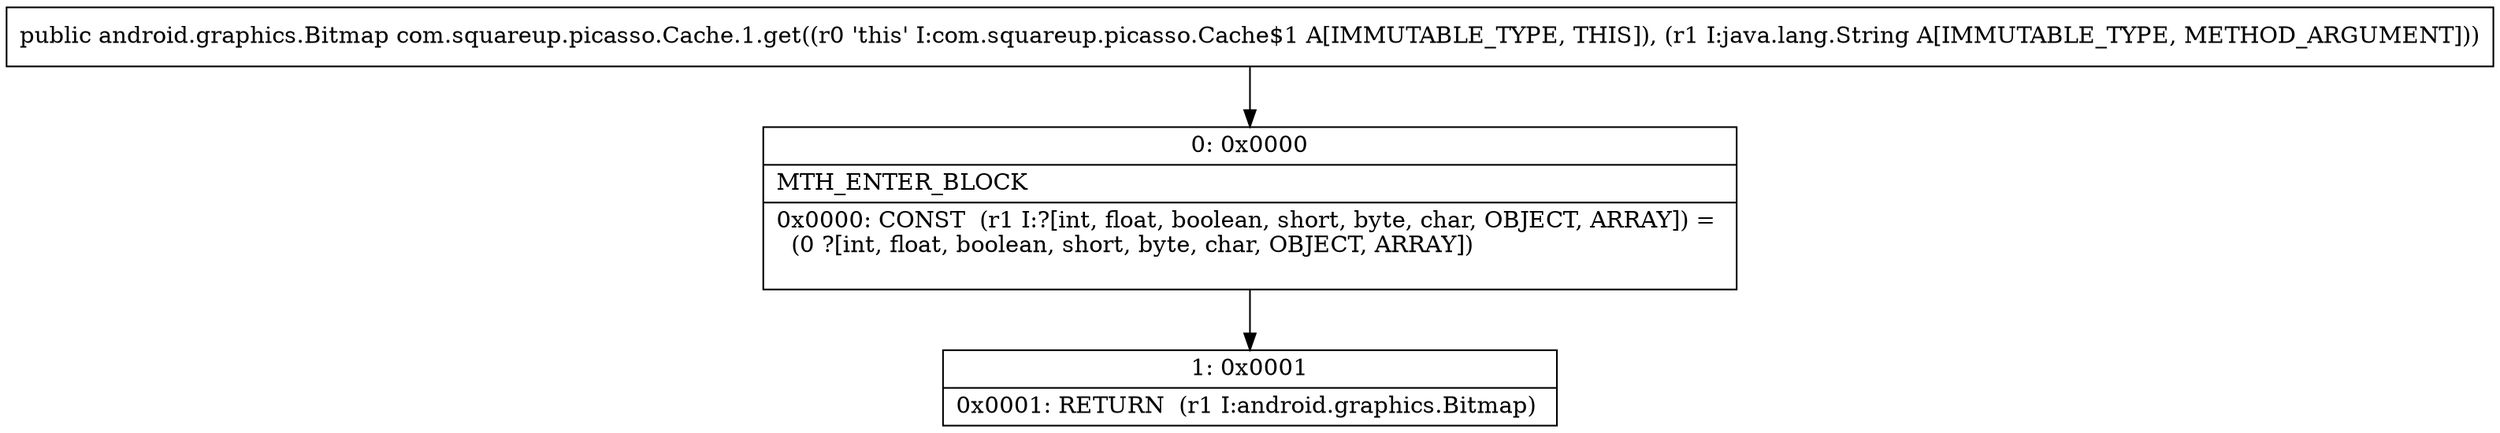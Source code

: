 digraph "CFG forcom.squareup.picasso.Cache.1.get(Ljava\/lang\/String;)Landroid\/graphics\/Bitmap;" {
Node_0 [shape=record,label="{0\:\ 0x0000|MTH_ENTER_BLOCK\l|0x0000: CONST  (r1 I:?[int, float, boolean, short, byte, char, OBJECT, ARRAY]) = \l  (0 ?[int, float, boolean, short, byte, char, OBJECT, ARRAY])\l \l}"];
Node_1 [shape=record,label="{1\:\ 0x0001|0x0001: RETURN  (r1 I:android.graphics.Bitmap) \l}"];
MethodNode[shape=record,label="{public android.graphics.Bitmap com.squareup.picasso.Cache.1.get((r0 'this' I:com.squareup.picasso.Cache$1 A[IMMUTABLE_TYPE, THIS]), (r1 I:java.lang.String A[IMMUTABLE_TYPE, METHOD_ARGUMENT])) }"];
MethodNode -> Node_0;
Node_0 -> Node_1;
}

